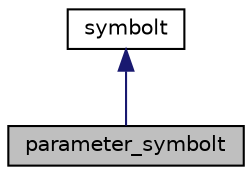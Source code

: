 digraph "parameter_symbolt"
{
 // LATEX_PDF_SIZE
  bgcolor="transparent";
  edge [fontname="Helvetica",fontsize="10",labelfontname="Helvetica",labelfontsize="10"];
  node [fontname="Helvetica",fontsize="10",shape=record];
  Node1 [label="parameter_symbolt",height=0.2,width=0.4,color="black", fillcolor="grey75", style="filled", fontcolor="black",tooltip="Symbol table entry of function parameter."];
  Node2 -> Node1 [dir="back",color="midnightblue",fontsize="10",style="solid",fontname="Helvetica"];
  Node2 [label="symbolt",height=0.2,width=0.4,color="black",URL="$classsymbolt.html",tooltip="Symbol table entry."];
}
